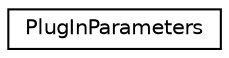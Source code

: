 digraph "Graphical Class Hierarchy"
{
  edge [fontname="Helvetica",fontsize="10",labelfontname="Helvetica",labelfontsize="10"];
  node [fontname="Helvetica",fontsize="10",shape=record];
  rankdir="LR";
  Node0 [label="PlugInParameters",height=0.2,width=0.4,color="black", fillcolor="white", style="filled",URL="$class_plug_in_parameters.html",tooltip="Test plug-ins parameters. "];
}
